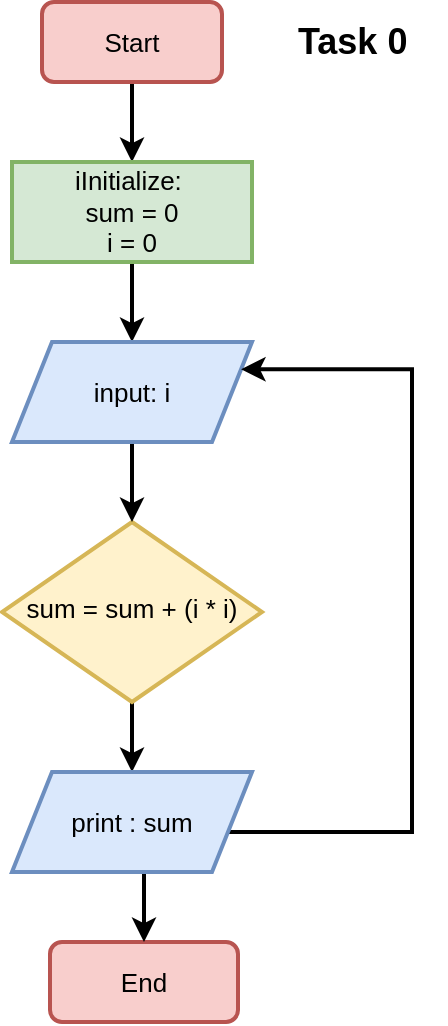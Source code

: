 <mxfile version="21.5.0" type="github" pages="3">
  <diagram id="C5RBs43oDa-KdzZeNtuy" name="Page-1">
    <mxGraphModel dx="1332" dy="486" grid="0" gridSize="10" guides="1" tooltips="1" connect="1" arrows="1" fold="1" page="0" pageScale="1" pageWidth="827" pageHeight="1169" math="0" shadow="0">
      <root>
        <mxCell id="WIyWlLk6GJQsqaUBKTNV-0" />
        <mxCell id="WIyWlLk6GJQsqaUBKTNV-1" parent="WIyWlLk6GJQsqaUBKTNV-0" />
        <mxCell id="osm4gxQ5vxb-l2w61dZA-4" style="edgeStyle=orthogonalEdgeStyle;rounded=0;orthogonalLoop=1;jettySize=auto;html=1;entryX=0.5;entryY=0;entryDx=0;entryDy=0;fontSize=13;strokeWidth=2;" edge="1" parent="WIyWlLk6GJQsqaUBKTNV-1" source="WIyWlLk6GJQsqaUBKTNV-3" target="osm4gxQ5vxb-l2w61dZA-3">
          <mxGeometry relative="1" as="geometry" />
        </mxCell>
        <mxCell id="WIyWlLk6GJQsqaUBKTNV-3" value="Start" style="rounded=1;whiteSpace=wrap;html=1;fontSize=13;glass=0;strokeWidth=2;shadow=0;fillColor=#f8cecc;strokeColor=#b85450;" parent="WIyWlLk6GJQsqaUBKTNV-1" vertex="1">
          <mxGeometry x="176" y="82" width="90" height="40" as="geometry" />
        </mxCell>
        <mxCell id="osm4gxQ5vxb-l2w61dZA-9" style="edgeStyle=orthogonalEdgeStyle;rounded=0;orthogonalLoop=1;jettySize=auto;html=1;entryX=0.5;entryY=0;entryDx=0;entryDy=0;fontSize=13;strokeWidth=2;" edge="1" parent="WIyWlLk6GJQsqaUBKTNV-1" source="WIyWlLk6GJQsqaUBKTNV-6" target="osm4gxQ5vxb-l2w61dZA-41">
          <mxGeometry relative="1" as="geometry">
            <mxPoint x="221" y="472" as="targetPoint" />
          </mxGeometry>
        </mxCell>
        <mxCell id="WIyWlLk6GJQsqaUBKTNV-6" value="sum = sum + (i * i)" style="rhombus;whiteSpace=wrap;html=1;shadow=0;fontFamily=Helvetica;fontSize=13;align=center;strokeWidth=2;spacing=6;spacingTop=-4;fillColor=#fff2cc;strokeColor=#d6b656;" parent="WIyWlLk6GJQsqaUBKTNV-1" vertex="1">
          <mxGeometry x="156" y="342" width="130" height="90" as="geometry" />
        </mxCell>
        <mxCell id="WIyWlLk6GJQsqaUBKTNV-11" value="End" style="rounded=1;whiteSpace=wrap;html=1;fontSize=13;glass=0;strokeWidth=2;shadow=0;fillColor=#f8cecc;strokeColor=#b85450;" parent="WIyWlLk6GJQsqaUBKTNV-1" vertex="1">
          <mxGeometry x="180" y="552" width="94" height="40" as="geometry" />
        </mxCell>
        <mxCell id="osm4gxQ5vxb-l2w61dZA-6" style="edgeStyle=orthogonalEdgeStyle;rounded=0;orthogonalLoop=1;jettySize=auto;html=1;entryX=0.5;entryY=0;entryDx=0;entryDy=0;fontSize=13;strokeWidth=2;" edge="1" parent="WIyWlLk6GJQsqaUBKTNV-1" source="osm4gxQ5vxb-l2w61dZA-3" target="osm4gxQ5vxb-l2w61dZA-5">
          <mxGeometry relative="1" as="geometry" />
        </mxCell>
        <mxCell id="osm4gxQ5vxb-l2w61dZA-3" value="iInitialize:&amp;nbsp;&lt;br style=&quot;font-size: 13px;&quot;&gt;sum = 0&lt;br style=&quot;font-size: 13px;&quot;&gt;i = 0" style="rounded=0;whiteSpace=wrap;html=1;fillColor=#d5e8d4;strokeColor=#82b366;fontSize=13;strokeWidth=2;" vertex="1" parent="WIyWlLk6GJQsqaUBKTNV-1">
          <mxGeometry x="161" y="162" width="120" height="50" as="geometry" />
        </mxCell>
        <mxCell id="osm4gxQ5vxb-l2w61dZA-7" style="edgeStyle=orthogonalEdgeStyle;rounded=0;orthogonalLoop=1;jettySize=auto;html=1;entryX=0.5;entryY=0;entryDx=0;entryDy=0;fontSize=13;strokeWidth=2;" edge="1" parent="WIyWlLk6GJQsqaUBKTNV-1" source="osm4gxQ5vxb-l2w61dZA-5" target="WIyWlLk6GJQsqaUBKTNV-6">
          <mxGeometry relative="1" as="geometry" />
        </mxCell>
        <mxCell id="osm4gxQ5vxb-l2w61dZA-5" value="input: i" style="shape=parallelogram;perimeter=parallelogramPerimeter;whiteSpace=wrap;html=1;fixedSize=1;fillColor=#dae8fc;strokeColor=#6c8ebf;fontSize=13;strokeWidth=2;" vertex="1" parent="WIyWlLk6GJQsqaUBKTNV-1">
          <mxGeometry x="161" y="252" width="120" height="50" as="geometry" />
        </mxCell>
        <mxCell id="osm4gxQ5vxb-l2w61dZA-10" style="edgeStyle=orthogonalEdgeStyle;rounded=0;orthogonalLoop=1;jettySize=auto;html=1;entryX=0.5;entryY=0;entryDx=0;entryDy=0;fontSize=13;strokeWidth=2;exitX=0.417;exitY=0.98;exitDx=0;exitDy=0;exitPerimeter=0;" edge="1" parent="WIyWlLk6GJQsqaUBKTNV-1" source="osm4gxQ5vxb-l2w61dZA-41" target="WIyWlLk6GJQsqaUBKTNV-11">
          <mxGeometry relative="1" as="geometry">
            <mxPoint x="227" y="522" as="sourcePoint" />
          </mxGeometry>
        </mxCell>
        <mxCell id="osm4gxQ5vxb-l2w61dZA-11" style="edgeStyle=orthogonalEdgeStyle;rounded=0;orthogonalLoop=1;jettySize=auto;html=1;entryX=1;entryY=0.25;entryDx=0;entryDy=0;fontSize=13;strokeWidth=2;exitX=1;exitY=0.5;exitDx=0;exitDy=0;" edge="1" parent="WIyWlLk6GJQsqaUBKTNV-1" source="osm4gxQ5vxb-l2w61dZA-41" target="osm4gxQ5vxb-l2w61dZA-5">
          <mxGeometry relative="1" as="geometry">
            <mxPoint x="287" y="497" as="sourcePoint" />
            <Array as="points">
              <mxPoint x="175" y="489" />
              <mxPoint x="175" y="497" />
              <mxPoint x="361" y="497" />
              <mxPoint x="361" y="266" />
            </Array>
          </mxGeometry>
        </mxCell>
        <mxCell id="osm4gxQ5vxb-l2w61dZA-24" value="&lt;b&gt;&lt;font style=&quot;font-size: 18px;&quot;&gt;Task 0&lt;/font&gt;&lt;/b&gt;" style="text;strokeColor=none;fillColor=none;align=left;verticalAlign=middle;spacingLeft=4;spacingRight=4;overflow=hidden;points=[[0,0.5],[1,0.5]];portConstraint=eastwest;rotatable=0;whiteSpace=wrap;html=1;" vertex="1" parent="WIyWlLk6GJQsqaUBKTNV-1">
          <mxGeometry x="298" y="87" width="80" height="30" as="geometry" />
        </mxCell>
        <mxCell id="osm4gxQ5vxb-l2w61dZA-41" value="print : sum" style="shape=parallelogram;perimeter=parallelogramPerimeter;whiteSpace=wrap;html=1;fixedSize=1;fillColor=#dae8fc;strokeColor=#6c8ebf;fontSize=13;strokeWidth=2;" vertex="1" parent="WIyWlLk6GJQsqaUBKTNV-1">
          <mxGeometry x="161" y="467" width="120" height="50" as="geometry" />
        </mxCell>
      </root>
    </mxGraphModel>
  </diagram>
  <diagram id="FkqKSCaQ4v5PiIbnHqDD" name="Page-2">
    <mxGraphModel dx="932" dy="486" grid="0" gridSize="10" guides="1" tooltips="1" connect="1" arrows="1" fold="1" page="0" pageScale="1" pageWidth="850" pageHeight="1100" math="0" shadow="0">
      <root>
        <mxCell id="0" />
        <mxCell id="1" parent="0" />
        <mxCell id="PxxQm5-z6BdX5P47swx_-1" style="edgeStyle=orthogonalEdgeStyle;rounded=0;orthogonalLoop=1;jettySize=auto;html=1;entryX=0.5;entryY=0;entryDx=0;entryDy=0;fontSize=13;strokeWidth=2;" edge="1" parent="1" source="PxxQm5-z6BdX5P47swx_-2" target="PxxQm5-z6BdX5P47swx_-7">
          <mxGeometry relative="1" as="geometry" />
        </mxCell>
        <mxCell id="PxxQm5-z6BdX5P47swx_-2" value="Start" style="rounded=1;whiteSpace=wrap;html=1;fontSize=13;glass=0;strokeWidth=2;shadow=0;fillColor=#f8cecc;strokeColor=#b85450;" vertex="1" parent="1">
          <mxGeometry x="824" y="90" width="90" height="40" as="geometry" />
        </mxCell>
        <mxCell id="PxxQm5-z6BdX5P47swx_-15" value="" style="edgeStyle=orthogonalEdgeStyle;rounded=0;orthogonalLoop=1;jettySize=auto;html=1;" edge="1" parent="1" source="PxxQm5-z6BdX5P47swx_-4" target="PxxQm5-z6BdX5P47swx_-14">
          <mxGeometry relative="1" as="geometry" />
        </mxCell>
        <mxCell id="PxxQm5-z6BdX5P47swx_-25" value="No" style="edgeLabel;html=1;align=center;verticalAlign=middle;resizable=0;points=[];" vertex="1" connectable="0" parent="PxxQm5-z6BdX5P47swx_-15">
          <mxGeometry x="-0.217" y="1" relative="1" as="geometry">
            <mxPoint x="6" y="-8" as="offset" />
          </mxGeometry>
        </mxCell>
        <mxCell id="PxxQm5-z6BdX5P47swx_-4" value="Num1 &amp;lt; Num2" style="rhombus;whiteSpace=wrap;html=1;shadow=0;fontFamily=Helvetica;fontSize=13;align=center;strokeWidth=2;spacing=6;spacingTop=-4;fillColor=#fff2cc;strokeColor=#d6b656;" vertex="1" parent="1">
          <mxGeometry x="803" y="302" width="130" height="67" as="geometry" />
        </mxCell>
        <mxCell id="PxxQm5-z6BdX5P47swx_-5" value="End" style="rounded=1;whiteSpace=wrap;html=1;fontSize=13;glass=0;strokeWidth=2;shadow=0;fillColor=#f8cecc;strokeColor=#b85450;" vertex="1" parent="1">
          <mxGeometry x="821.5" y="695" width="94" height="40" as="geometry" />
        </mxCell>
        <mxCell id="PxxQm5-z6BdX5P47swx_-6" style="edgeStyle=orthogonalEdgeStyle;rounded=0;orthogonalLoop=1;jettySize=auto;html=1;entryX=0.5;entryY=0;entryDx=0;entryDy=0;fontSize=13;strokeWidth=2;" edge="1" parent="1" source="PxxQm5-z6BdX5P47swx_-7" target="PxxQm5-z6BdX5P47swx_-9">
          <mxGeometry relative="1" as="geometry" />
        </mxCell>
        <mxCell id="PxxQm5-z6BdX5P47swx_-7" value="iInitialize:&amp;nbsp;Num1 = 0, &lt;br&gt;Num2 = 0, Num3 = 0" style="rounded=0;whiteSpace=wrap;html=1;fillColor=#d5e8d4;strokeColor=#82b366;fontSize=13;strokeWidth=2;" vertex="1" parent="1">
          <mxGeometry x="787" y="155" width="163" height="50" as="geometry" />
        </mxCell>
        <mxCell id="PxxQm5-z6BdX5P47swx_-8" style="edgeStyle=orthogonalEdgeStyle;rounded=0;orthogonalLoop=1;jettySize=auto;html=1;entryX=0.5;entryY=0;entryDx=0;entryDy=0;fontSize=13;strokeWidth=2;" edge="1" parent="1" source="PxxQm5-z6BdX5P47swx_-9" target="PxxQm5-z6BdX5P47swx_-4">
          <mxGeometry relative="1" as="geometry" />
        </mxCell>
        <mxCell id="PxxQm5-z6BdX5P47swx_-9" value="input: Num1, &lt;br&gt;Num2, Num3" style="shape=parallelogram;perimeter=parallelogramPerimeter;whiteSpace=wrap;html=1;fixedSize=1;fillColor=#dae8fc;strokeColor=#6c8ebf;fontSize=13;strokeWidth=2;" vertex="1" parent="1">
          <mxGeometry x="795" y="232" width="147" height="45" as="geometry" />
        </mxCell>
        <mxCell id="PxxQm5-z6BdX5P47swx_-10" style="edgeStyle=orthogonalEdgeStyle;rounded=0;orthogonalLoop=1;jettySize=auto;html=1;entryX=0.5;entryY=0;entryDx=0;entryDy=0;fontSize=13;strokeWidth=2;" edge="1" parent="1" source="PxxQm5-z6BdX5P47swx_-12" target="PxxQm5-z6BdX5P47swx_-5">
          <mxGeometry relative="1" as="geometry" />
        </mxCell>
        <mxCell id="PxxQm5-z6BdX5P47swx_-12" value="print : Num1, &lt;br&gt;Num2, Num3" style="rounded=0;whiteSpace=wrap;html=1;fillColor=#d5e8d4;strokeColor=#82b366;fontSize=13;strokeWidth=2;" vertex="1" parent="1">
          <mxGeometry x="799" y="619" width="139" height="50" as="geometry" />
        </mxCell>
        <mxCell id="PxxQm5-z6BdX5P47swx_-13" value="&lt;b&gt;&lt;font style=&quot;font-size: 18px;&quot;&gt;Task 1&lt;br&gt;&lt;/font&gt;&lt;/b&gt;" style="text;strokeColor=none;fillColor=none;align=left;verticalAlign=middle;spacingLeft=4;spacingRight=4;overflow=hidden;points=[[0,0.5],[1,0.5]];portConstraint=eastwest;rotatable=0;whiteSpace=wrap;html=1;" vertex="1" parent="1">
          <mxGeometry x="1255" y="97" width="80" height="30" as="geometry" />
        </mxCell>
        <mxCell id="PxxQm5-z6BdX5P47swx_-33" style="edgeStyle=orthogonalEdgeStyle;rounded=0;orthogonalLoop=1;jettySize=auto;html=1;endArrow=none;endFill=0;" edge="1" parent="1" source="PxxQm5-z6BdX5P47swx_-14">
          <mxGeometry relative="1" as="geometry">
            <mxPoint x="867" y="389" as="targetPoint" />
            <Array as="points">
              <mxPoint x="1096" y="389" />
            </Array>
          </mxGeometry>
        </mxCell>
        <mxCell id="PxxQm5-z6BdX5P47swx_-14" value="Temp = Num1&lt;br&gt;Num1 = Num2&lt;br&gt;Num2 = Temp" style="whiteSpace=wrap;html=1;fontSize=13;fillColor=#d5e8d4;strokeColor=#82b366;shadow=0;strokeWidth=2;spacing=6;spacingTop=-4;" vertex="1" parent="1">
          <mxGeometry x="1036" y="305.5" width="120" height="60" as="geometry" />
        </mxCell>
        <mxCell id="PxxQm5-z6BdX5P47swx_-16" value="" style="edgeStyle=orthogonalEdgeStyle;rounded=0;orthogonalLoop=1;jettySize=auto;html=1;" edge="1" parent="1" source="PxxQm5-z6BdX5P47swx_-17" target="PxxQm5-z6BdX5P47swx_-19">
          <mxGeometry relative="1" as="geometry" />
        </mxCell>
        <mxCell id="PxxQm5-z6BdX5P47swx_-17" value="Num1 &amp;lt; Num3" style="rhombus;whiteSpace=wrap;html=1;shadow=0;fontFamily=Helvetica;fontSize=13;align=center;strokeWidth=2;spacing=6;spacingTop=-4;fillColor=#fff2cc;strokeColor=#d6b656;" vertex="1" parent="1">
          <mxGeometry x="803" y="406" width="130" height="70" as="geometry" />
        </mxCell>
        <mxCell id="PxxQm5-z6BdX5P47swx_-18" style="edgeStyle=orthogonalEdgeStyle;rounded=0;orthogonalLoop=1;jettySize=auto;html=1;entryX=0.5;entryY=0;entryDx=0;entryDy=0;fontSize=13;strokeWidth=2;exitX=0.5;exitY=1;exitDx=0;exitDy=0;" edge="1" parent="1" target="PxxQm5-z6BdX5P47swx_-17" source="PxxQm5-z6BdX5P47swx_-4">
          <mxGeometry relative="1" as="geometry">
            <mxPoint x="865" y="416" as="sourcePoint" />
          </mxGeometry>
        </mxCell>
        <mxCell id="PxxQm5-z6BdX5P47swx_-19" value="Temp = Num1&lt;br&gt;Num1 = Num3&lt;br&gt;Num3 = Temp" style="whiteSpace=wrap;html=1;fontSize=13;fillColor=#d5e8d4;strokeColor=#82b366;shadow=0;strokeWidth=2;spacing=6;spacingTop=-4;" vertex="1" parent="1">
          <mxGeometry x="1041" y="411" width="120" height="60" as="geometry" />
        </mxCell>
        <mxCell id="PxxQm5-z6BdX5P47swx_-20" value="" style="edgeStyle=orthogonalEdgeStyle;rounded=0;orthogonalLoop=1;jettySize=auto;html=1;" edge="1" parent="1" source="PxxQm5-z6BdX5P47swx_-21" target="PxxQm5-z6BdX5P47swx_-23">
          <mxGeometry relative="1" as="geometry" />
        </mxCell>
        <mxCell id="PxxQm5-z6BdX5P47swx_-31" style="edgeStyle=orthogonalEdgeStyle;rounded=0;orthogonalLoop=1;jettySize=auto;html=1;entryX=0.5;entryY=0;entryDx=0;entryDy=0;" edge="1" parent="1" source="PxxQm5-z6BdX5P47swx_-21" target="PxxQm5-z6BdX5P47swx_-12">
          <mxGeometry relative="1" as="geometry" />
        </mxCell>
        <mxCell id="PxxQm5-z6BdX5P47swx_-21" value="Num2 &amp;lt; Num3" style="rhombus;whiteSpace=wrap;html=1;shadow=0;fontFamily=Helvetica;fontSize=13;align=center;strokeWidth=2;spacing=6;spacingTop=-4;fillColor=#fff2cc;strokeColor=#d6b656;" vertex="1" parent="1">
          <mxGeometry x="803.5" y="506" width="130" height="74" as="geometry" />
        </mxCell>
        <mxCell id="PxxQm5-z6BdX5P47swx_-22" style="edgeStyle=orthogonalEdgeStyle;rounded=0;orthogonalLoop=1;jettySize=auto;html=1;entryX=0.5;entryY=0;entryDx=0;entryDy=0;fontSize=13;strokeWidth=2;exitX=0.5;exitY=1;exitDx=0;exitDy=0;" edge="1" parent="1" target="PxxQm5-z6BdX5P47swx_-21" source="PxxQm5-z6BdX5P47swx_-17">
          <mxGeometry relative="1" as="geometry">
            <mxPoint x="865" y="555" as="sourcePoint" />
          </mxGeometry>
        </mxCell>
        <mxCell id="PxxQm5-z6BdX5P47swx_-23" value="Temp = Num2&lt;br&gt;Num2 = Num3&lt;br&gt;Num3 = Temp" style="whiteSpace=wrap;html=1;fontSize=13;fillColor=#d5e8d4;strokeColor=#82b366;shadow=0;strokeWidth=2;spacing=6;spacingTop=-4;" vertex="1" parent="1">
          <mxGeometry x="1041" y="513" width="120" height="60" as="geometry" />
        </mxCell>
        <mxCell id="PxxQm5-z6BdX5P47swx_-27" value="Yes" style="edgeLabel;html=1;align=center;verticalAlign=middle;resizable=0;points=[];" vertex="1" connectable="0" parent="1">
          <mxGeometry x="972" y="337.5" as="geometry">
            <mxPoint x="-120" y="48" as="offset" />
          </mxGeometry>
        </mxCell>
        <mxCell id="PxxQm5-z6BdX5P47swx_-28" value="Yes" style="edgeLabel;html=1;align=center;verticalAlign=middle;resizable=0;points=[];" vertex="1" connectable="0" parent="1">
          <mxGeometry x="970" y="440" as="geometry">
            <mxPoint x="-120" y="48" as="offset" />
          </mxGeometry>
        </mxCell>
        <mxCell id="PxxQm5-z6BdX5P47swx_-29" value="No" style="edgeLabel;html=1;align=center;verticalAlign=middle;resizable=0;points=[];" vertex="1" connectable="0" parent="1">
          <mxGeometry x="985" y="356" as="geometry">
            <mxPoint x="-3" y="77" as="offset" />
          </mxGeometry>
        </mxCell>
        <mxCell id="PxxQm5-z6BdX5P47swx_-30" value="No" style="edgeLabel;html=1;align=center;verticalAlign=middle;resizable=0;points=[];" vertex="1" connectable="0" parent="1">
          <mxGeometry x="999" y="349.5" as="geometry">
            <mxPoint x="-18" y="179" as="offset" />
          </mxGeometry>
        </mxCell>
        <mxCell id="PxxQm5-z6BdX5P47swx_-32" value="Yes" style="edgeLabel;html=1;align=center;verticalAlign=middle;resizable=0;points=[];" vertex="1" connectable="0" parent="1">
          <mxGeometry x="974" y="549" as="geometry">
            <mxPoint x="-120" y="48" as="offset" />
          </mxGeometry>
        </mxCell>
        <mxCell id="PxxQm5-z6BdX5P47swx_-34" style="edgeStyle=orthogonalEdgeStyle;rounded=0;orthogonalLoop=1;jettySize=auto;html=1;exitX=0.5;exitY=1;exitDx=0;exitDy=0;endArrow=none;endFill=0;" edge="1" parent="1">
          <mxGeometry relative="1" as="geometry">
            <mxPoint x="867" y="486" as="targetPoint" />
            <mxPoint x="1102" y="471" as="sourcePoint" />
            <Array as="points">
              <mxPoint x="1102" y="486" />
            </Array>
          </mxGeometry>
        </mxCell>
        <mxCell id="PxxQm5-z6BdX5P47swx_-35" style="edgeStyle=orthogonalEdgeStyle;rounded=0;orthogonalLoop=1;jettySize=auto;html=1;exitX=0.5;exitY=1;exitDx=0;exitDy=0;strokeColor=default;endArrow=none;endFill=0;" edge="1" parent="1">
          <mxGeometry relative="1" as="geometry">
            <mxPoint x="868.5" y="605" as="targetPoint" />
            <mxPoint x="1102" y="572" as="sourcePoint" />
            <Array as="points">
              <mxPoint x="1102" y="605" />
            </Array>
          </mxGeometry>
        </mxCell>
      </root>
    </mxGraphModel>
  </diagram>
  <diagram id="bNYeDXoOXaSUM8q55_wD" name="Page-3">
    <mxGraphModel dx="2178" dy="902" grid="0" gridSize="10" guides="1" tooltips="1" connect="1" arrows="1" fold="1" page="0" pageScale="1" pageWidth="850" pageHeight="1100" math="0" shadow="0">
      <root>
        <mxCell id="0" />
        <mxCell id="1" parent="0" />
        <mxCell id="sGQmPscQWWAiHBEGs57d-1" style="edgeStyle=orthogonalEdgeStyle;rounded=0;orthogonalLoop=1;jettySize=auto;html=1;entryX=0.5;entryY=0;entryDx=0;entryDy=0;fontSize=13;strokeWidth=2;fontStyle=0" edge="1" parent="1" source="sGQmPscQWWAiHBEGs57d-2" target="sGQmPscQWWAiHBEGs57d-7">
          <mxGeometry relative="1" as="geometry" />
        </mxCell>
        <mxCell id="sGQmPscQWWAiHBEGs57d-2" value="Start" style="rounded=1;whiteSpace=wrap;html=1;fontSize=13;glass=0;strokeWidth=2;shadow=0;fillColor=#f8cecc;strokeColor=#b85450;fontStyle=0" vertex="1" parent="1">
          <mxGeometry x="-1062" y="-176" width="90" height="40" as="geometry" />
        </mxCell>
        <mxCell id="sGQmPscQWWAiHBEGs57d-3" style="edgeStyle=orthogonalEdgeStyle;rounded=0;orthogonalLoop=1;jettySize=auto;html=1;entryX=0.5;entryY=0;entryDx=0;entryDy=0;fontSize=13;strokeWidth=2;fontStyle=0" edge="1" parent="1" source="sGQmPscQWWAiHBEGs57d-4" target="sGQmPscQWWAiHBEGs57d-16">
          <mxGeometry relative="1" as="geometry">
            <mxPoint x="-1015.96" y="342" as="targetPoint" />
          </mxGeometry>
        </mxCell>
        <mxCell id="sGQmPscQWWAiHBEGs57d-14" style="edgeStyle=orthogonalEdgeStyle;rounded=0;orthogonalLoop=1;jettySize=auto;html=1;entryX=0;entryY=0.5;entryDx=0;entryDy=0;fontSize=13;fontStyle=0" edge="1" parent="1" source="sGQmPscQWWAiHBEGs57d-4" target="sGQmPscQWWAiHBEGs57d-15">
          <mxGeometry relative="1" as="geometry">
            <mxPoint x="-1123" y="367" as="targetPoint" />
            <Array as="points">
              <mxPoint x="-1136" y="129" />
              <mxPoint x="-1136" y="334" />
            </Array>
          </mxGeometry>
        </mxCell>
        <mxCell id="sGQmPscQWWAiHBEGs57d-19" value="Yes" style="edgeLabel;html=1;align=center;verticalAlign=middle;resizable=0;points=[];fontSize=13;fontStyle=0" vertex="1" connectable="0" parent="sGQmPscQWWAiHBEGs57d-14">
          <mxGeometry x="-0.287" relative="1" as="geometry">
            <mxPoint x="-15" y="10" as="offset" />
          </mxGeometry>
        </mxCell>
        <mxCell id="sGQmPscQWWAiHBEGs57d-4" value="i &amp;lt; 0" style="rhombus;whiteSpace=wrap;html=1;shadow=0;fontFamily=Helvetica;fontSize=13;align=center;strokeWidth=2;spacing=6;spacingTop=-4;fillColor=#fff2cc;strokeColor=#d6b656;fontStyle=0" vertex="1" parent="1">
          <mxGeometry x="-1082" y="84" width="130" height="90" as="geometry" />
        </mxCell>
        <mxCell id="sGQmPscQWWAiHBEGs57d-5" value="End" style="rounded=1;whiteSpace=wrap;html=1;fontSize=13;glass=0;strokeWidth=2;shadow=0;fillColor=#f8cecc;strokeColor=#b85450;fontStyle=0" vertex="1" parent="1">
          <mxGeometry x="-1064" y="404" width="94" height="40" as="geometry" />
        </mxCell>
        <mxCell id="sGQmPscQWWAiHBEGs57d-6" style="edgeStyle=orthogonalEdgeStyle;rounded=0;orthogonalLoop=1;jettySize=auto;html=1;entryX=0.5;entryY=0;entryDx=0;entryDy=0;fontSize=13;strokeWidth=2;fontStyle=0" edge="1" parent="1" source="sGQmPscQWWAiHBEGs57d-7" target="sGQmPscQWWAiHBEGs57d-9">
          <mxGeometry relative="1" as="geometry" />
        </mxCell>
        <mxCell id="sGQmPscQWWAiHBEGs57d-7" value="iInitialize:&amp;nbsp;&lt;br style=&quot;font-size: 13px;&quot;&gt;sum = 0&lt;br style=&quot;font-size: 13px;&quot;&gt;i = 0" style="rounded=0;whiteSpace=wrap;html=1;fillColor=#d5e8d4;strokeColor=#82b366;fontSize=13;strokeWidth=2;fontStyle=0" vertex="1" parent="1">
          <mxGeometry x="-1077" y="-96" width="120" height="50" as="geometry" />
        </mxCell>
        <mxCell id="sGQmPscQWWAiHBEGs57d-8" style="edgeStyle=orthogonalEdgeStyle;rounded=0;orthogonalLoop=1;jettySize=auto;html=1;entryX=0.5;entryY=0;entryDx=0;entryDy=0;fontSize=13;strokeWidth=2;fontStyle=0" edge="1" parent="1" source="sGQmPscQWWAiHBEGs57d-9" target="sGQmPscQWWAiHBEGs57d-4">
          <mxGeometry relative="1" as="geometry" />
        </mxCell>
        <mxCell id="sGQmPscQWWAiHBEGs57d-9" value="input: i" style="shape=parallelogram;perimeter=parallelogramPerimeter;whiteSpace=wrap;html=1;fixedSize=1;fillColor=#dae8fc;strokeColor=#6c8ebf;fontSize=13;strokeWidth=2;fontStyle=0" vertex="1" parent="1">
          <mxGeometry x="-1077" y="-6" width="120" height="50" as="geometry" />
        </mxCell>
        <mxCell id="sGQmPscQWWAiHBEGs57d-10" style="edgeStyle=orthogonalEdgeStyle;rounded=0;orthogonalLoop=1;jettySize=auto;html=1;entryX=0.5;entryY=0;entryDx=0;entryDy=0;fontSize=13;strokeWidth=2;exitX=0.5;exitY=1;exitDx=0;exitDy=0;fontStyle=0" edge="1" parent="1" target="sGQmPscQWWAiHBEGs57d-5" source="sGQmPscQWWAiHBEGs57d-15">
          <mxGeometry relative="1" as="geometry">
            <mxPoint x="-1009" y="392" as="sourcePoint" />
          </mxGeometry>
        </mxCell>
        <mxCell id="sGQmPscQWWAiHBEGs57d-12" value="&lt;span style=&quot;font-size: 13px;&quot;&gt;&lt;font style=&quot;font-size: 13px;&quot;&gt;Task 2&lt;br style=&quot;font-size: 13px;&quot;&gt;&lt;/font&gt;&lt;/span&gt;" style="text;strokeColor=none;fillColor=none;align=left;verticalAlign=middle;spacingLeft=4;spacingRight=4;overflow=hidden;points=[[0,0.5],[1,0.5]];portConstraint=eastwest;rotatable=0;whiteSpace=wrap;html=1;fontSize=13;fontStyle=0" vertex="1" parent="1">
          <mxGeometry x="-805" y="-192" width="80" height="30" as="geometry" />
        </mxCell>
        <mxCell id="sGQmPscQWWAiHBEGs57d-15" value="print sum" style="rounded=0;whiteSpace=wrap;html=1;fillColor=#d5e8d4;strokeColor=#82b366;fontSize=13;strokeWidth=2;fontStyle=0" vertex="1" parent="1">
          <mxGeometry x="-1077" y="309" width="120" height="50" as="geometry" />
        </mxCell>
        <mxCell id="sGQmPscQWWAiHBEGs57d-17" style="edgeStyle=orthogonalEdgeStyle;rounded=0;orthogonalLoop=1;jettySize=auto;html=1;entryX=0.994;entryY=0.313;entryDx=0;entryDy=0;entryPerimeter=0;exitX=1;exitY=0.5;exitDx=0;exitDy=0;fontSize=13;fontStyle=0" edge="1" parent="1" source="sGQmPscQWWAiHBEGs57d-16" target="sGQmPscQWWAiHBEGs57d-9">
          <mxGeometry relative="1" as="geometry">
            <Array as="points">
              <mxPoint x="-884" y="250" />
              <mxPoint x="-884" y="10" />
            </Array>
          </mxGeometry>
        </mxCell>
        <mxCell id="sGQmPscQWWAiHBEGs57d-18" style="edgeStyle=orthogonalEdgeStyle;rounded=0;orthogonalLoop=1;jettySize=auto;html=1;entryX=0.5;entryY=0;entryDx=0;entryDy=0;fontSize=13;fontStyle=0" edge="1" parent="1" source="sGQmPscQWWAiHBEGs57d-16" target="sGQmPscQWWAiHBEGs57d-15">
          <mxGeometry relative="1" as="geometry">
            <mxPoint x="-1020" y="308" as="targetPoint" />
          </mxGeometry>
        </mxCell>
        <mxCell id="sGQmPscQWWAiHBEGs57d-16" value="sum = sum + i" style="rounded=0;whiteSpace=wrap;html=1;fillColor=#d5e8d4;strokeColor=#82b366;fontSize=13;strokeWidth=2;fontStyle=0" vertex="1" parent="1">
          <mxGeometry x="-1077" y="214" width="120" height="50" as="geometry" />
        </mxCell>
        <mxCell id="sGQmPscQWWAiHBEGs57d-20" value="No" style="edgeLabel;html=1;align=center;verticalAlign=middle;resizable=0;points=[];fontSize=13;fontStyle=0" vertex="1" connectable="0" parent="1">
          <mxGeometry x="-1149.003" y="195.0" as="geometry">
            <mxPoint x="141" y="-8" as="offset" />
          </mxGeometry>
        </mxCell>
      </root>
    </mxGraphModel>
  </diagram>
</mxfile>
